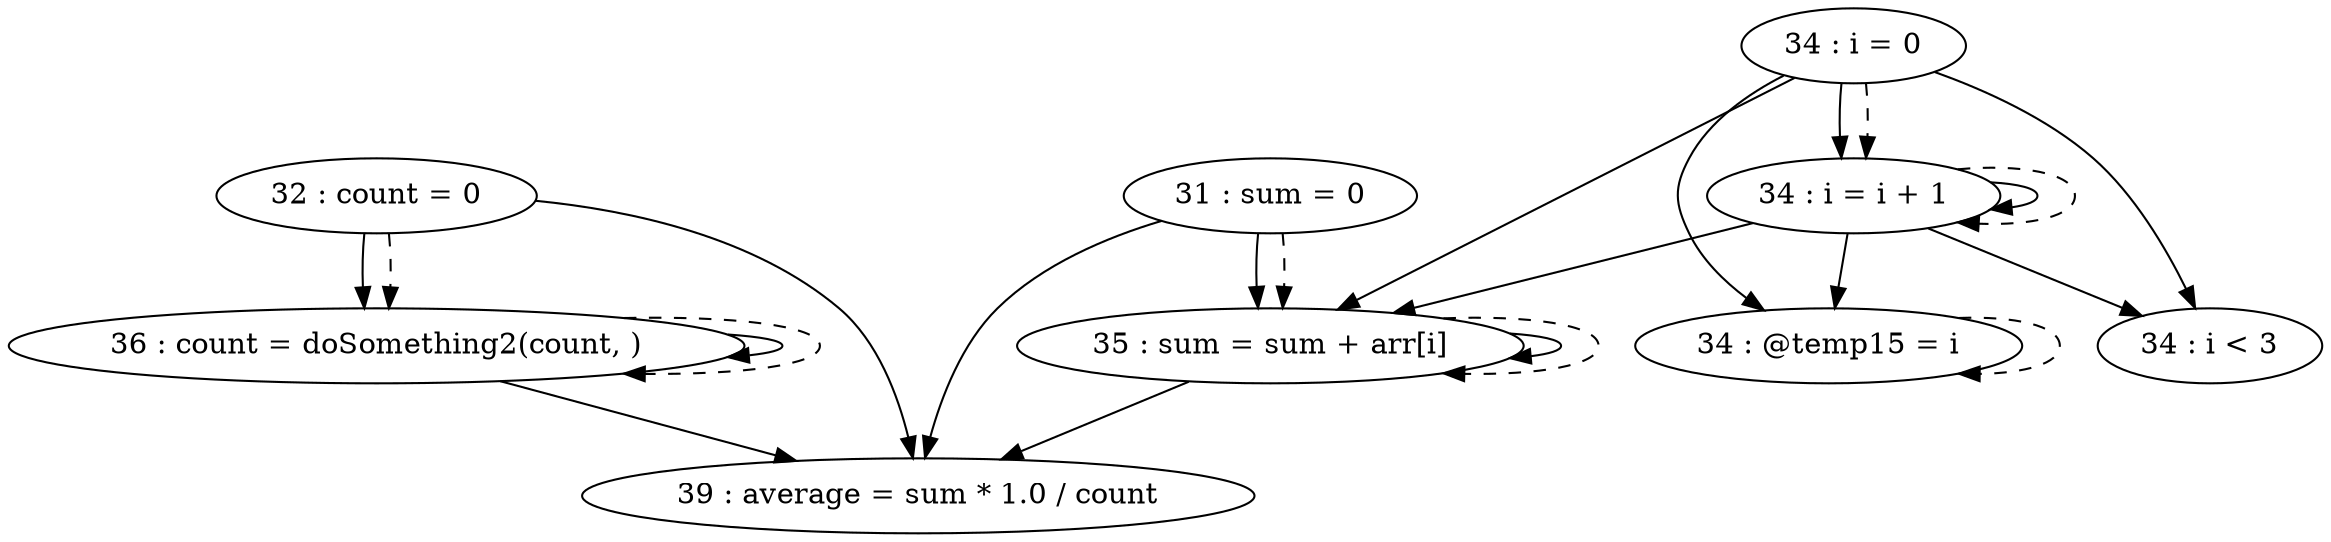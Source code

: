 digraph G {
"31 : sum = 0"
"31 : sum = 0" -> "35 : sum = sum + arr[i]"
"31 : sum = 0" -> "39 : average = sum * 1.0 / count"
"31 : sum = 0" -> "35 : sum = sum + arr[i]" [style=dashed]
"32 : count = 0"
"32 : count = 0" -> "36 : count = doSomething2(count, )"
"32 : count = 0" -> "39 : average = sum * 1.0 / count"
"32 : count = 0" -> "36 : count = doSomething2(count, )" [style=dashed]
"34 : i = 0"
"34 : i = 0" -> "34 : @temp15 = i"
"34 : i = 0" -> "35 : sum = sum + arr[i]"
"34 : i = 0" -> "34 : i < 3"
"34 : i = 0" -> "34 : i = i + 1"
"34 : i = 0" -> "34 : i = i + 1" [style=dashed]
"34 : i < 3"
"35 : sum = sum + arr[i]"
"35 : sum = sum + arr[i]" -> "35 : sum = sum + arr[i]"
"35 : sum = sum + arr[i]" -> "39 : average = sum * 1.0 / count"
"35 : sum = sum + arr[i]" -> "35 : sum = sum + arr[i]" [style=dashed]
"36 : count = doSomething2(count, )"
"36 : count = doSomething2(count, )" -> "36 : count = doSomething2(count, )"
"36 : count = doSomething2(count, )" -> "39 : average = sum * 1.0 / count"
"36 : count = doSomething2(count, )" -> "36 : count = doSomething2(count, )" [style=dashed]
"34 : @temp15 = i"
"34 : @temp15 = i" -> "34 : @temp15 = i" [style=dashed]
"34 : i = i + 1"
"34 : i = i + 1" -> "34 : @temp15 = i"
"34 : i = i + 1" -> "35 : sum = sum + arr[i]"
"34 : i = i + 1" -> "34 : i < 3"
"34 : i = i + 1" -> "34 : i = i + 1"
"34 : i = i + 1" -> "34 : i = i + 1" [style=dashed]
"39 : average = sum * 1.0 / count"
}
